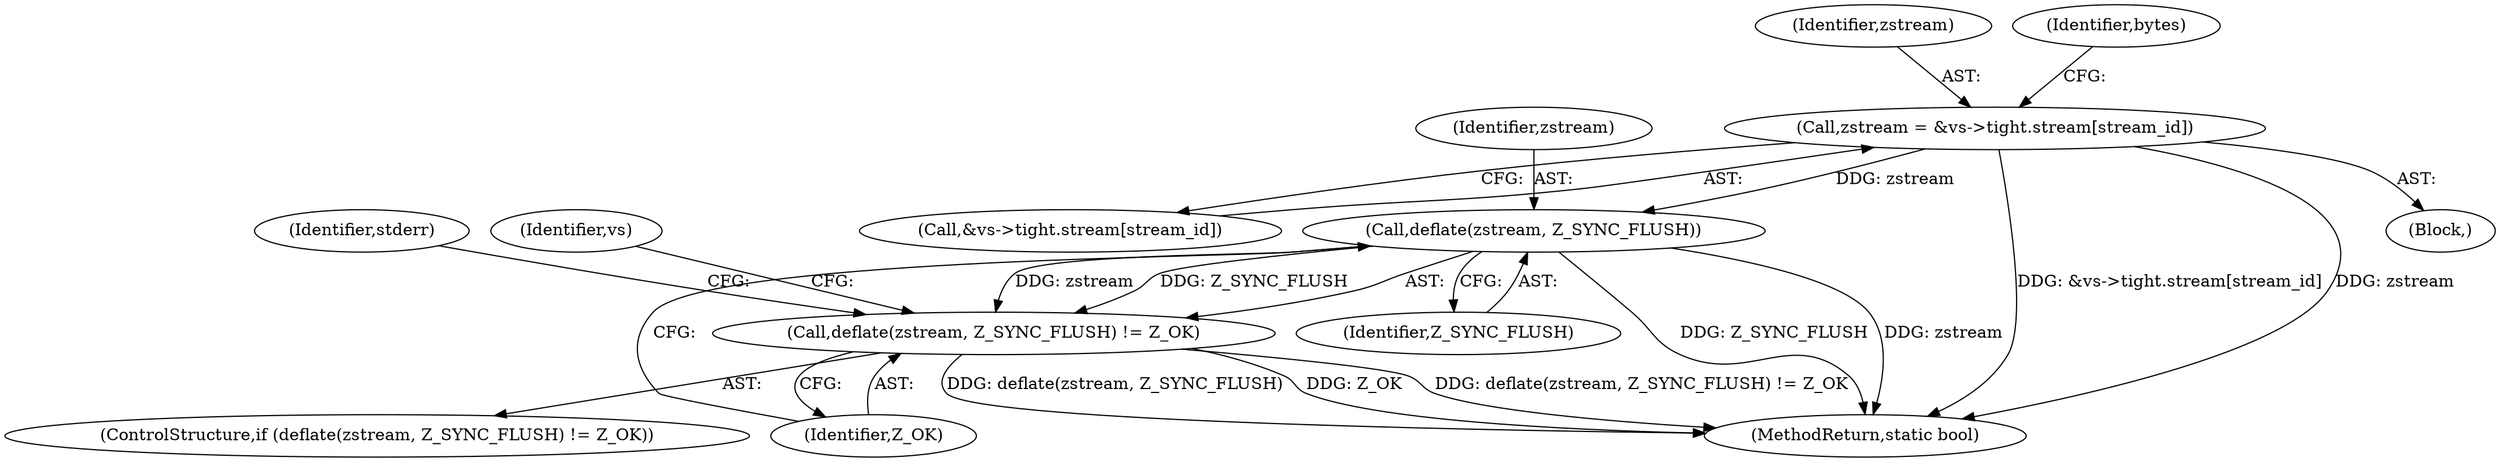 digraph "0_qemu_9f64916da20eea67121d544698676295bbb105a7_0@array" {
"1000655" [label="(Call,zstream = &vs->tight.stream[stream_id])"];
"1000781" [label="(Call,deflate(zstream, Z_SYNC_FLUSH))"];
"1000780" [label="(Call,deflate(zstream, Z_SYNC_FLUSH) != Z_OK)"];
"1000656" [label="(Identifier,zstream)"];
"1000784" [label="(Identifier,Z_OK)"];
"1000655" [label="(Call,zstream = &vs->tight.stream[stream_id])"];
"1000787" [label="(Identifier,stderr)"];
"1000796" [label="(Identifier,vs)"];
"1000781" [label="(Call,deflate(zstream, Z_SYNC_FLUSH))"];
"1000782" [label="(Identifier,zstream)"];
"1000779" [label="(ControlStructure,if (deflate(zstream, Z_SYNC_FLUSH) != Z_OK))"];
"1000668" [label="(Identifier,bytes)"];
"1000657" [label="(Call,&vs->tight.stream[stream_id])"];
"1000985" [label="(MethodReturn,static bool)"];
"1000780" [label="(Call,deflate(zstream, Z_SYNC_FLUSH) != Z_OK)"];
"1000653" [label="(Block,)"];
"1000783" [label="(Identifier,Z_SYNC_FLUSH)"];
"1000655" -> "1000653"  [label="AST: "];
"1000655" -> "1000657"  [label="CFG: "];
"1000656" -> "1000655"  [label="AST: "];
"1000657" -> "1000655"  [label="AST: "];
"1000668" -> "1000655"  [label="CFG: "];
"1000655" -> "1000985"  [label="DDG: zstream"];
"1000655" -> "1000985"  [label="DDG: &vs->tight.stream[stream_id]"];
"1000655" -> "1000781"  [label="DDG: zstream"];
"1000781" -> "1000780"  [label="AST: "];
"1000781" -> "1000783"  [label="CFG: "];
"1000782" -> "1000781"  [label="AST: "];
"1000783" -> "1000781"  [label="AST: "];
"1000784" -> "1000781"  [label="CFG: "];
"1000781" -> "1000985"  [label="DDG: Z_SYNC_FLUSH"];
"1000781" -> "1000985"  [label="DDG: zstream"];
"1000781" -> "1000780"  [label="DDG: zstream"];
"1000781" -> "1000780"  [label="DDG: Z_SYNC_FLUSH"];
"1000780" -> "1000779"  [label="AST: "];
"1000780" -> "1000784"  [label="CFG: "];
"1000784" -> "1000780"  [label="AST: "];
"1000787" -> "1000780"  [label="CFG: "];
"1000796" -> "1000780"  [label="CFG: "];
"1000780" -> "1000985"  [label="DDG: deflate(zstream, Z_SYNC_FLUSH) != Z_OK"];
"1000780" -> "1000985"  [label="DDG: deflate(zstream, Z_SYNC_FLUSH)"];
"1000780" -> "1000985"  [label="DDG: Z_OK"];
}
